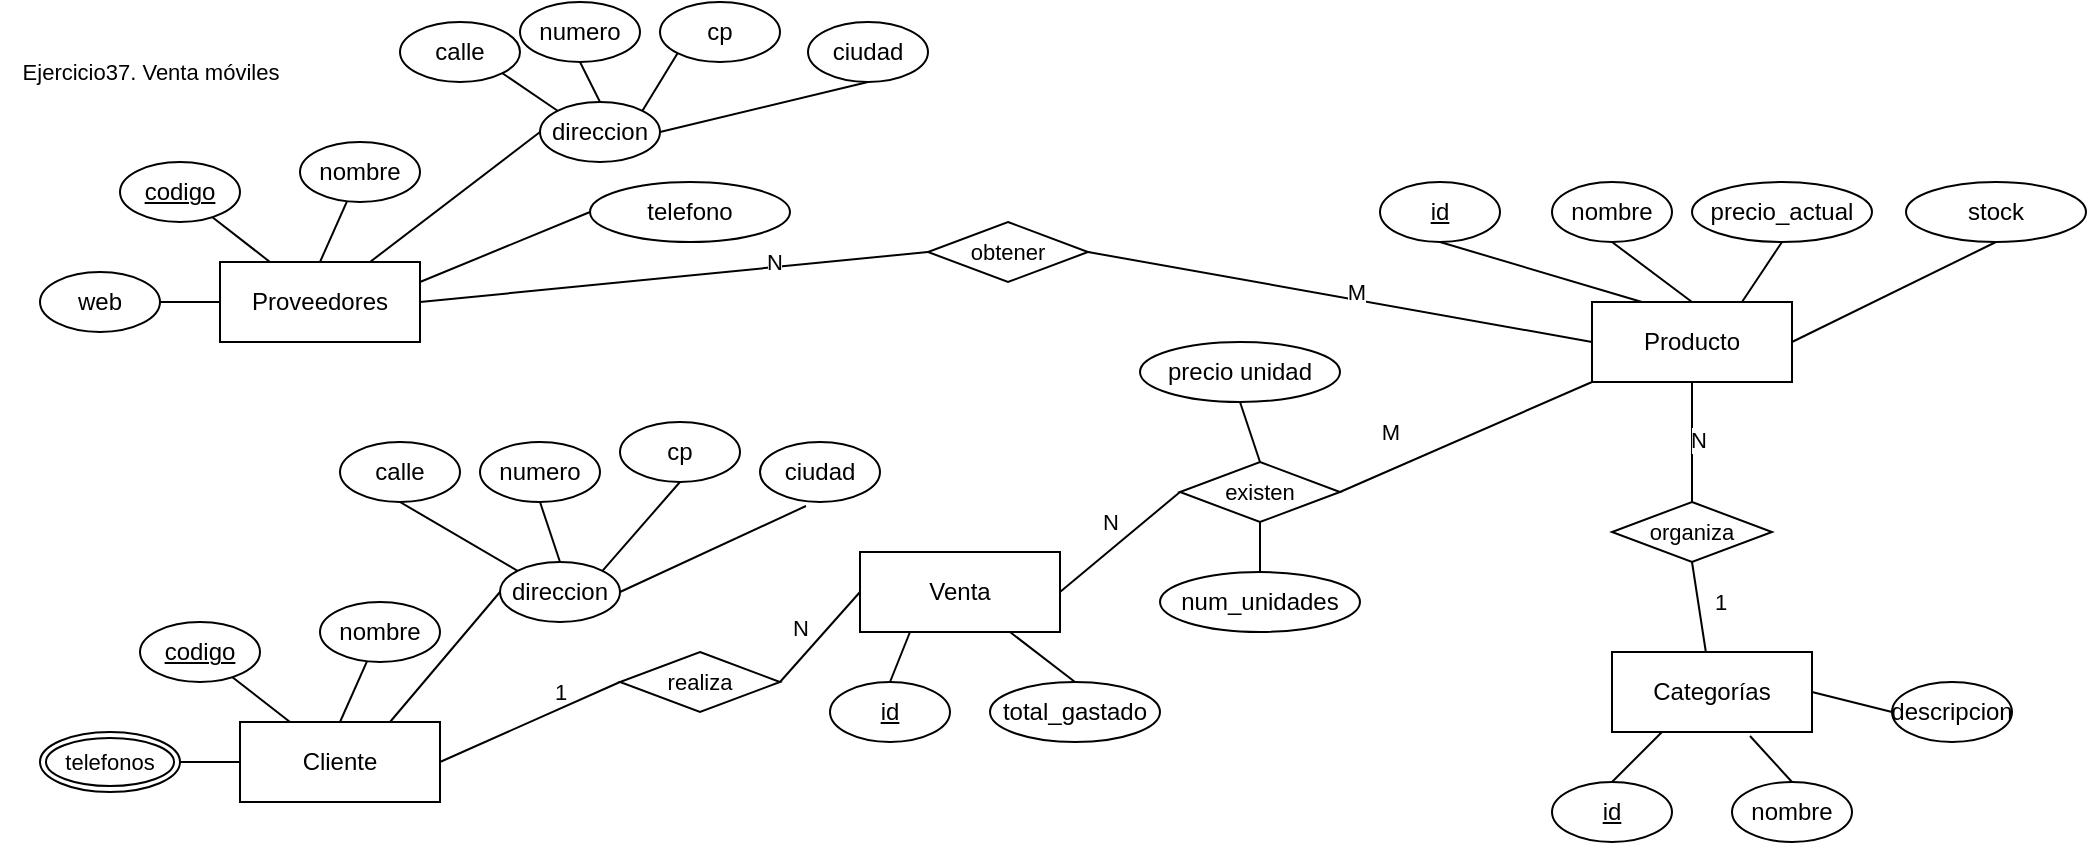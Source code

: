 <mxfile version="23.1.1" type="google">
  <diagram name="Página-1" id="SXlim0X6pfSWSHU0Xcik">
    <mxGraphModel grid="1" page="1" gridSize="10" guides="1" tooltips="1" connect="1" arrows="1" fold="1" pageScale="1" pageWidth="827" pageHeight="1169" math="0" shadow="0">
      <root>
        <mxCell id="0" />
        <mxCell id="1" parent="0" />
        <mxCell id="MciRSQjutUN6cyuomiRv-12" style="edgeStyle=none;shape=connector;rounded=0;orthogonalLoop=1;jettySize=auto;html=1;exitX=0.75;exitY=0;exitDx=0;exitDy=0;labelBackgroundColor=default;strokeColor=default;align=center;verticalAlign=middle;fontFamily=Helvetica;fontSize=11;fontColor=default;endArrow=none;endFill=0;entryX=0;entryY=0.5;entryDx=0;entryDy=0;" edge="1" parent="1" source="MciRSQjutUN6cyuomiRv-6" target="MciRSQjutUN6cyuomiRv-13">
          <mxGeometry relative="1" as="geometry">
            <mxPoint x="260" y="100" as="targetPoint" />
          </mxGeometry>
        </mxCell>
        <mxCell id="MciRSQjutUN6cyuomiRv-18" style="edgeStyle=none;shape=connector;rounded=0;orthogonalLoop=1;jettySize=auto;html=1;exitX=1;exitY=0.25;exitDx=0;exitDy=0;entryX=0;entryY=0.5;entryDx=0;entryDy=0;labelBackgroundColor=default;strokeColor=default;align=center;verticalAlign=middle;fontFamily=Helvetica;fontSize=11;fontColor=default;endArrow=none;endFill=0;" edge="1" parent="1" source="MciRSQjutUN6cyuomiRv-6" target="io4Z00HKoQc3IuGTcMF9-3">
          <mxGeometry relative="1" as="geometry">
            <mxPoint x="300" y="115" as="targetPoint" />
          </mxGeometry>
        </mxCell>
        <mxCell id="MciRSQjutUN6cyuomiRv-90" style="edgeStyle=none;shape=connector;rounded=0;orthogonalLoop=1;jettySize=auto;html=1;exitX=1;exitY=0.5;exitDx=0;exitDy=0;entryX=0;entryY=0.5;entryDx=0;entryDy=0;labelBackgroundColor=default;strokeColor=default;align=center;verticalAlign=middle;fontFamily=Helvetica;fontSize=11;fontColor=default;endArrow=none;endFill=0;" edge="1" parent="1" source="MciRSQjutUN6cyuomiRv-6" target="MciRSQjutUN6cyuomiRv-89">
          <mxGeometry relative="1" as="geometry" />
        </mxCell>
        <mxCell id="MciRSQjutUN6cyuomiRv-92" value="N" style="edgeLabel;html=1;align=center;verticalAlign=middle;resizable=0;points=[];fontSize=11;fontFamily=Helvetica;fontColor=default;" connectable="0" vertex="1" parent="MciRSQjutUN6cyuomiRv-90">
          <mxGeometry x="0.396" y="3" relative="1" as="geometry">
            <mxPoint as="offset" />
          </mxGeometry>
        </mxCell>
        <mxCell id="MciRSQjutUN6cyuomiRv-6" value="Proveedores" style="whiteSpace=wrap;html=1;align=center;" vertex="1" parent="1">
          <mxGeometry x="120" y="130" width="100" height="40" as="geometry" />
        </mxCell>
        <mxCell id="MciRSQjutUN6cyuomiRv-10" style="rounded=0;orthogonalLoop=1;jettySize=auto;html=1;entryX=0.25;entryY=0;entryDx=0;entryDy=0;endArrow=none;endFill=0;" edge="1" parent="1" source="MciRSQjutUN6cyuomiRv-7" target="MciRSQjutUN6cyuomiRv-6">
          <mxGeometry relative="1" as="geometry" />
        </mxCell>
        <mxCell id="MciRSQjutUN6cyuomiRv-7" value="codigo" style="ellipse;whiteSpace=wrap;html=1;align=center;fontStyle=4;" vertex="1" parent="1">
          <mxGeometry x="70" y="80" width="60" height="30" as="geometry" />
        </mxCell>
        <mxCell id="MciRSQjutUN6cyuomiRv-11" style="edgeStyle=none;shape=connector;rounded=0;orthogonalLoop=1;jettySize=auto;html=1;entryX=0.5;entryY=0;entryDx=0;entryDy=0;labelBackgroundColor=default;strokeColor=default;align=center;verticalAlign=middle;fontFamily=Helvetica;fontSize=11;fontColor=default;endArrow=none;endFill=0;" edge="1" parent="1" source="MciRSQjutUN6cyuomiRv-9" target="MciRSQjutUN6cyuomiRv-6">
          <mxGeometry relative="1" as="geometry" />
        </mxCell>
        <mxCell id="MciRSQjutUN6cyuomiRv-9" value="nombre" style="ellipse;whiteSpace=wrap;html=1;align=center;" vertex="1" parent="1">
          <mxGeometry x="160" y="70" width="60" height="30" as="geometry" />
        </mxCell>
        <mxCell id="MciRSQjutUN6cyuomiRv-27" style="edgeStyle=none;shape=connector;rounded=0;orthogonalLoop=1;jettySize=auto;html=1;exitX=1;exitY=0;exitDx=0;exitDy=0;entryX=0;entryY=1;entryDx=0;entryDy=0;labelBackgroundColor=default;strokeColor=default;align=center;verticalAlign=middle;fontFamily=Helvetica;fontSize=11;fontColor=default;endArrow=none;endFill=0;" edge="1" parent="1" source="MciRSQjutUN6cyuomiRv-13" target="MciRSQjutUN6cyuomiRv-21">
          <mxGeometry relative="1" as="geometry" />
        </mxCell>
        <mxCell id="MciRSQjutUN6cyuomiRv-28" style="edgeStyle=none;shape=connector;rounded=0;orthogonalLoop=1;jettySize=auto;html=1;exitX=1;exitY=0.5;exitDx=0;exitDy=0;entryX=0.5;entryY=1;entryDx=0;entryDy=0;labelBackgroundColor=default;strokeColor=default;align=center;verticalAlign=middle;fontFamily=Helvetica;fontSize=11;fontColor=default;endArrow=none;endFill=0;" edge="1" parent="1" source="MciRSQjutUN6cyuomiRv-13" target="MciRSQjutUN6cyuomiRv-22">
          <mxGeometry relative="1" as="geometry" />
        </mxCell>
        <mxCell id="MciRSQjutUN6cyuomiRv-13" value="direccion" style="ellipse;whiteSpace=wrap;html=1;align=center;" vertex="1" parent="1">
          <mxGeometry x="280" y="50" width="60" height="30" as="geometry" />
        </mxCell>
        <mxCell id="MciRSQjutUN6cyuomiRv-25" style="edgeStyle=none;shape=connector;rounded=0;orthogonalLoop=1;jettySize=auto;html=1;exitX=1;exitY=1;exitDx=0;exitDy=0;entryX=0;entryY=0;entryDx=0;entryDy=0;labelBackgroundColor=default;strokeColor=default;align=center;verticalAlign=middle;fontFamily=Helvetica;fontSize=11;fontColor=default;endArrow=none;endFill=0;" edge="1" parent="1" source="MciRSQjutUN6cyuomiRv-19" target="MciRSQjutUN6cyuomiRv-13">
          <mxGeometry relative="1" as="geometry" />
        </mxCell>
        <mxCell id="MciRSQjutUN6cyuomiRv-19" value="calle" style="ellipse;whiteSpace=wrap;html=1;align=center;" vertex="1" parent="1">
          <mxGeometry x="210" y="10" width="60" height="30" as="geometry" />
        </mxCell>
        <mxCell id="MciRSQjutUN6cyuomiRv-26" style="edgeStyle=none;shape=connector;rounded=0;orthogonalLoop=1;jettySize=auto;html=1;exitX=0.5;exitY=1;exitDx=0;exitDy=0;entryX=0.5;entryY=0;entryDx=0;entryDy=0;labelBackgroundColor=default;strokeColor=default;align=center;verticalAlign=middle;fontFamily=Helvetica;fontSize=11;fontColor=default;endArrow=none;endFill=0;" edge="1" parent="1" source="MciRSQjutUN6cyuomiRv-20" target="MciRSQjutUN6cyuomiRv-13">
          <mxGeometry relative="1" as="geometry" />
        </mxCell>
        <mxCell id="MciRSQjutUN6cyuomiRv-20" value="numero" style="ellipse;whiteSpace=wrap;html=1;align=center;" vertex="1" parent="1">
          <mxGeometry x="270" width="60" height="30" as="geometry" />
        </mxCell>
        <mxCell id="MciRSQjutUN6cyuomiRv-21" value="cp" style="ellipse;whiteSpace=wrap;html=1;align=center;" vertex="1" parent="1">
          <mxGeometry x="340" width="60" height="30" as="geometry" />
        </mxCell>
        <mxCell id="MciRSQjutUN6cyuomiRv-22" value="ciudad" style="ellipse;whiteSpace=wrap;html=1;align=center;" vertex="1" parent="1">
          <mxGeometry x="414" y="10" width="60" height="30" as="geometry" />
        </mxCell>
        <mxCell id="MciRSQjutUN6cyuomiRv-76" style="edgeStyle=none;shape=connector;rounded=0;orthogonalLoop=1;jettySize=auto;html=1;exitX=0.25;exitY=0;exitDx=0;exitDy=0;entryX=0.5;entryY=1;entryDx=0;entryDy=0;labelBackgroundColor=default;strokeColor=default;align=center;verticalAlign=middle;fontFamily=Helvetica;fontSize=11;fontColor=default;endArrow=none;endFill=0;" edge="1" parent="1" source="MciRSQjutUN6cyuomiRv-29" target="MciRSQjutUN6cyuomiRv-30">
          <mxGeometry relative="1" as="geometry" />
        </mxCell>
        <mxCell id="MciRSQjutUN6cyuomiRv-77" style="edgeStyle=none;shape=connector;rounded=0;orthogonalLoop=1;jettySize=auto;html=1;exitX=0.5;exitY=0;exitDx=0;exitDy=0;entryX=0.5;entryY=1;entryDx=0;entryDy=0;labelBackgroundColor=default;strokeColor=default;align=center;verticalAlign=middle;fontFamily=Helvetica;fontSize=11;fontColor=default;endArrow=none;endFill=0;" edge="1" parent="1" source="MciRSQjutUN6cyuomiRv-29" target="MciRSQjutUN6cyuomiRv-31">
          <mxGeometry relative="1" as="geometry" />
        </mxCell>
        <mxCell id="MciRSQjutUN6cyuomiRv-78" style="edgeStyle=none;shape=connector;rounded=0;orthogonalLoop=1;jettySize=auto;html=1;exitX=0.75;exitY=0;exitDx=0;exitDy=0;entryX=0.5;entryY=1;entryDx=0;entryDy=0;labelBackgroundColor=default;strokeColor=default;align=center;verticalAlign=middle;fontFamily=Helvetica;fontSize=11;fontColor=default;endArrow=none;endFill=0;" edge="1" parent="1" source="MciRSQjutUN6cyuomiRv-29" target="MciRSQjutUN6cyuomiRv-32">
          <mxGeometry relative="1" as="geometry" />
        </mxCell>
        <mxCell id="MciRSQjutUN6cyuomiRv-79" style="edgeStyle=none;shape=connector;rounded=0;orthogonalLoop=1;jettySize=auto;html=1;exitX=1;exitY=0.5;exitDx=0;exitDy=0;entryX=0.5;entryY=1;entryDx=0;entryDy=0;labelBackgroundColor=default;strokeColor=default;align=center;verticalAlign=middle;fontFamily=Helvetica;fontSize=11;fontColor=default;endArrow=none;endFill=0;" edge="1" parent="1" source="MciRSQjutUN6cyuomiRv-29" target="MciRSQjutUN6cyuomiRv-33">
          <mxGeometry relative="1" as="geometry" />
        </mxCell>
        <mxCell id="MciRSQjutUN6cyuomiRv-29" value="Producto" style="whiteSpace=wrap;html=1;align=center;" vertex="1" parent="1">
          <mxGeometry x="806" y="150" width="100" height="40" as="geometry" />
        </mxCell>
        <mxCell id="MciRSQjutUN6cyuomiRv-30" value="id" style="ellipse;whiteSpace=wrap;html=1;align=center;fontStyle=4;" vertex="1" parent="1">
          <mxGeometry x="700" y="90" width="60" height="30" as="geometry" />
        </mxCell>
        <mxCell id="MciRSQjutUN6cyuomiRv-31" value="nombre" style="ellipse;whiteSpace=wrap;html=1;align=center;" vertex="1" parent="1">
          <mxGeometry x="786" y="90" width="60" height="30" as="geometry" />
        </mxCell>
        <mxCell id="MciRSQjutUN6cyuomiRv-32" value="precio_actual" style="ellipse;whiteSpace=wrap;html=1;align=center;" vertex="1" parent="1">
          <mxGeometry x="856" y="90" width="90" height="30" as="geometry" />
        </mxCell>
        <mxCell id="MciRSQjutUN6cyuomiRv-33" value="stock" style="ellipse;whiteSpace=wrap;html=1;align=center;" vertex="1" parent="1">
          <mxGeometry x="963" y="90" width="90" height="30" as="geometry" />
        </mxCell>
        <mxCell id="MciRSQjutUN6cyuomiRv-35" value="Categorías" style="whiteSpace=wrap;html=1;align=center;" vertex="1" parent="1">
          <mxGeometry x="816" y="325" width="100" height="40" as="geometry" />
        </mxCell>
        <mxCell id="MciRSQjutUN6cyuomiRv-44" style="edgeStyle=none;shape=connector;rounded=0;orthogonalLoop=1;jettySize=auto;html=1;exitX=0.5;exitY=0;exitDx=0;exitDy=0;entryX=0.25;entryY=1;entryDx=0;entryDy=0;labelBackgroundColor=default;strokeColor=default;align=center;verticalAlign=middle;fontFamily=Helvetica;fontSize=11;fontColor=default;endArrow=none;endFill=0;" edge="1" parent="1" source="MciRSQjutUN6cyuomiRv-36" target="MciRSQjutUN6cyuomiRv-35">
          <mxGeometry relative="1" as="geometry" />
        </mxCell>
        <mxCell id="MciRSQjutUN6cyuomiRv-36" value="id" style="ellipse;whiteSpace=wrap;html=1;align=center;fontStyle=4;" vertex="1" parent="1">
          <mxGeometry x="786" y="390" width="60" height="30" as="geometry" />
        </mxCell>
        <mxCell id="MciRSQjutUN6cyuomiRv-39" style="edgeStyle=none;shape=connector;rounded=0;orthogonalLoop=1;jettySize=auto;html=1;exitX=0.5;exitY=0;exitDx=0;exitDy=0;entryX=0.5;entryY=1;entryDx=0;entryDy=0;labelBackgroundColor=default;strokeColor=default;align=center;verticalAlign=middle;fontFamily=Helvetica;fontSize=11;fontColor=default;endArrow=none;endFill=0;" edge="1" parent="1" source="MciRSQjutUN6cyuomiRv-38" target="MciRSQjutUN6cyuomiRv-29">
          <mxGeometry relative="1" as="geometry" />
        </mxCell>
        <mxCell id="MciRSQjutUN6cyuomiRv-41" value="N" style="edgeLabel;html=1;align=center;verticalAlign=middle;resizable=0;points=[];fontSize=11;fontFamily=Helvetica;fontColor=default;" connectable="0" vertex="1" parent="MciRSQjutUN6cyuomiRv-39">
          <mxGeometry x="0.033" y="-3" relative="1" as="geometry">
            <mxPoint as="offset" />
          </mxGeometry>
        </mxCell>
        <mxCell id="MciRSQjutUN6cyuomiRv-40" value="1" style="edgeStyle=none;shape=connector;rounded=0;orthogonalLoop=1;jettySize=auto;html=1;exitX=0.5;exitY=1;exitDx=0;exitDy=0;labelBackgroundColor=default;strokeColor=default;align=center;verticalAlign=middle;fontFamily=Helvetica;fontSize=11;fontColor=default;endArrow=none;endFill=0;" edge="1" parent="1" source="MciRSQjutUN6cyuomiRv-38" target="MciRSQjutUN6cyuomiRv-35">
          <mxGeometry x="-0.038" y="11" relative="1" as="geometry">
            <mxPoint as="offset" />
          </mxGeometry>
        </mxCell>
        <mxCell id="MciRSQjutUN6cyuomiRv-38" value="organiza" style="shape=rhombus;perimeter=rhombusPerimeter;whiteSpace=wrap;html=1;align=center;fontFamily=Helvetica;fontSize=11;fontColor=default;" vertex="1" parent="1">
          <mxGeometry x="816" y="250" width="80" height="30" as="geometry" />
        </mxCell>
        <mxCell id="MciRSQjutUN6cyuomiRv-43" value="nombre" style="ellipse;whiteSpace=wrap;html=1;align=center;" vertex="1" parent="1">
          <mxGeometry x="876" y="390" width="60" height="30" as="geometry" />
        </mxCell>
        <mxCell id="MciRSQjutUN6cyuomiRv-45" style="edgeStyle=none;shape=connector;rounded=0;orthogonalLoop=1;jettySize=auto;html=1;exitX=0.5;exitY=0;exitDx=0;exitDy=0;entryX=0.69;entryY=1.05;entryDx=0;entryDy=0;entryPerimeter=0;labelBackgroundColor=default;strokeColor=default;align=center;verticalAlign=middle;fontFamily=Helvetica;fontSize=11;fontColor=default;endArrow=none;endFill=0;" edge="1" parent="1" source="MciRSQjutUN6cyuomiRv-43" target="MciRSQjutUN6cyuomiRv-35">
          <mxGeometry relative="1" as="geometry" />
        </mxCell>
        <mxCell id="MciRSQjutUN6cyuomiRv-47" style="edgeStyle=none;shape=connector;rounded=0;orthogonalLoop=1;jettySize=auto;html=1;exitX=0;exitY=0.5;exitDx=0;exitDy=0;entryX=1;entryY=0.5;entryDx=0;entryDy=0;labelBackgroundColor=default;strokeColor=default;align=center;verticalAlign=middle;fontFamily=Helvetica;fontSize=11;fontColor=default;endArrow=none;endFill=0;" edge="1" parent="1" source="MciRSQjutUN6cyuomiRv-46" target="MciRSQjutUN6cyuomiRv-35">
          <mxGeometry relative="1" as="geometry" />
        </mxCell>
        <mxCell id="MciRSQjutUN6cyuomiRv-46" value="descripcion" style="ellipse;whiteSpace=wrap;html=1;align=center;" vertex="1" parent="1">
          <mxGeometry x="956" y="340" width="60" height="30" as="geometry" />
        </mxCell>
        <mxCell id="MciRSQjutUN6cyuomiRv-50" style="edgeStyle=none;shape=connector;rounded=0;orthogonalLoop=1;jettySize=auto;html=1;exitX=0.75;exitY=0;exitDx=0;exitDy=0;labelBackgroundColor=default;strokeColor=default;align=center;verticalAlign=middle;fontFamily=Helvetica;fontSize=11;fontColor=default;endArrow=none;endFill=0;entryX=0;entryY=0.5;entryDx=0;entryDy=0;" edge="1" parent="1" source="MciRSQjutUN6cyuomiRv-51" target="MciRSQjutUN6cyuomiRv-56">
          <mxGeometry relative="1" as="geometry">
            <mxPoint x="270" y="330" as="targetPoint" />
          </mxGeometry>
        </mxCell>
        <mxCell id="MciRSQjutUN6cyuomiRv-66" style="edgeStyle=none;shape=connector;rounded=0;orthogonalLoop=1;jettySize=auto;html=1;exitX=1;exitY=0.5;exitDx=0;exitDy=0;labelBackgroundColor=default;strokeColor=default;align=center;verticalAlign=middle;fontFamily=Helvetica;fontSize=11;fontColor=default;endArrow=none;endFill=0;" edge="1" parent="1" source="MciRSQjutUN6cyuomiRv-51">
          <mxGeometry relative="1" as="geometry">
            <mxPoint x="320" y="340" as="targetPoint" />
          </mxGeometry>
        </mxCell>
        <mxCell id="io4Z00HKoQc3IuGTcMF9-2" style="edgeStyle=orthogonalEdgeStyle;rounded=0;orthogonalLoop=1;jettySize=auto;html=1;exitX=0;exitY=0.5;exitDx=0;exitDy=0;entryX=1;entryY=0.5;entryDx=0;entryDy=0;endArrow=none;endFill=0;" edge="1" parent="1" source="MciRSQjutUN6cyuomiRv-51" target="io4Z00HKoQc3IuGTcMF9-1">
          <mxGeometry relative="1" as="geometry" />
        </mxCell>
        <mxCell id="MciRSQjutUN6cyuomiRv-51" value="Cliente" style="whiteSpace=wrap;html=1;align=center;" vertex="1" parent="1">
          <mxGeometry x="130" y="360" width="100" height="40" as="geometry" />
        </mxCell>
        <mxCell id="MciRSQjutUN6cyuomiRv-52" style="rounded=0;orthogonalLoop=1;jettySize=auto;html=1;entryX=0.25;entryY=0;entryDx=0;entryDy=0;endArrow=none;endFill=0;" edge="1" parent="1" source="MciRSQjutUN6cyuomiRv-53" target="MciRSQjutUN6cyuomiRv-51">
          <mxGeometry relative="1" as="geometry" />
        </mxCell>
        <mxCell id="MciRSQjutUN6cyuomiRv-53" value="codigo" style="ellipse;whiteSpace=wrap;html=1;align=center;fontStyle=4;" vertex="1" parent="1">
          <mxGeometry x="80" y="310" width="60" height="30" as="geometry" />
        </mxCell>
        <mxCell id="MciRSQjutUN6cyuomiRv-54" style="edgeStyle=none;shape=connector;rounded=0;orthogonalLoop=1;jettySize=auto;html=1;entryX=0.5;entryY=0;entryDx=0;entryDy=0;labelBackgroundColor=default;strokeColor=default;align=center;verticalAlign=middle;fontFamily=Helvetica;fontSize=11;fontColor=default;endArrow=none;endFill=0;" edge="1" parent="1" source="MciRSQjutUN6cyuomiRv-55" target="MciRSQjutUN6cyuomiRv-51">
          <mxGeometry relative="1" as="geometry" />
        </mxCell>
        <mxCell id="MciRSQjutUN6cyuomiRv-55" value="nombre" style="ellipse;whiteSpace=wrap;html=1;align=center;" vertex="1" parent="1">
          <mxGeometry x="170" y="300" width="60" height="30" as="geometry" />
        </mxCell>
        <mxCell id="MciRSQjutUN6cyuomiRv-61" style="edgeStyle=none;shape=connector;rounded=0;orthogonalLoop=1;jettySize=auto;html=1;exitX=0;exitY=0;exitDx=0;exitDy=0;entryX=0.5;entryY=1;entryDx=0;entryDy=0;labelBackgroundColor=default;strokeColor=default;align=center;verticalAlign=middle;fontFamily=Helvetica;fontSize=11;fontColor=default;endArrow=none;endFill=0;" edge="1" parent="1" source="MciRSQjutUN6cyuomiRv-56" target="MciRSQjutUN6cyuomiRv-57">
          <mxGeometry relative="1" as="geometry" />
        </mxCell>
        <mxCell id="MciRSQjutUN6cyuomiRv-62" style="edgeStyle=none;shape=connector;rounded=0;orthogonalLoop=1;jettySize=auto;html=1;exitX=0.5;exitY=0;exitDx=0;exitDy=0;entryX=0.5;entryY=1;entryDx=0;entryDy=0;labelBackgroundColor=default;strokeColor=default;align=center;verticalAlign=middle;fontFamily=Helvetica;fontSize=11;fontColor=default;endArrow=none;endFill=0;" edge="1" parent="1" source="MciRSQjutUN6cyuomiRv-56" target="MciRSQjutUN6cyuomiRv-58">
          <mxGeometry relative="1" as="geometry" />
        </mxCell>
        <mxCell id="MciRSQjutUN6cyuomiRv-63" style="edgeStyle=none;shape=connector;rounded=0;orthogonalLoop=1;jettySize=auto;html=1;exitX=1;exitY=0;exitDx=0;exitDy=0;entryX=0.5;entryY=1;entryDx=0;entryDy=0;labelBackgroundColor=default;strokeColor=default;align=center;verticalAlign=middle;fontFamily=Helvetica;fontSize=11;fontColor=default;endArrow=none;endFill=0;" edge="1" parent="1" source="MciRSQjutUN6cyuomiRv-56" target="MciRSQjutUN6cyuomiRv-59">
          <mxGeometry relative="1" as="geometry" />
        </mxCell>
        <mxCell id="MciRSQjutUN6cyuomiRv-56" value="direccion" style="ellipse;whiteSpace=wrap;html=1;align=center;" vertex="1" parent="1">
          <mxGeometry x="260" y="280" width="60" height="30" as="geometry" />
        </mxCell>
        <mxCell id="MciRSQjutUN6cyuomiRv-57" value="calle" style="ellipse;whiteSpace=wrap;html=1;align=center;" vertex="1" parent="1">
          <mxGeometry x="180" y="220" width="60" height="30" as="geometry" />
        </mxCell>
        <mxCell id="MciRSQjutUN6cyuomiRv-58" value="numero" style="ellipse;whiteSpace=wrap;html=1;align=center;" vertex="1" parent="1">
          <mxGeometry x="250" y="220" width="60" height="30" as="geometry" />
        </mxCell>
        <mxCell id="MciRSQjutUN6cyuomiRv-59" value="cp" style="ellipse;whiteSpace=wrap;html=1;align=center;" vertex="1" parent="1">
          <mxGeometry x="320" y="210" width="60" height="30" as="geometry" />
        </mxCell>
        <mxCell id="MciRSQjutUN6cyuomiRv-60" value="ciudad" style="ellipse;whiteSpace=wrap;html=1;align=center;" vertex="1" parent="1">
          <mxGeometry x="390" y="220" width="60" height="30" as="geometry" />
        </mxCell>
        <mxCell id="MciRSQjutUN6cyuomiRv-64" style="edgeStyle=none;shape=connector;rounded=0;orthogonalLoop=1;jettySize=auto;html=1;exitX=1;exitY=0.5;exitDx=0;exitDy=0;entryX=0.383;entryY=1.067;entryDx=0;entryDy=0;entryPerimeter=0;labelBackgroundColor=default;strokeColor=default;align=center;verticalAlign=middle;fontFamily=Helvetica;fontSize=11;fontColor=default;endArrow=none;endFill=0;" edge="1" parent="1" source="MciRSQjutUN6cyuomiRv-56" target="MciRSQjutUN6cyuomiRv-60">
          <mxGeometry relative="1" as="geometry" />
        </mxCell>
        <mxCell id="MciRSQjutUN6cyuomiRv-71" style="edgeStyle=none;shape=connector;rounded=0;orthogonalLoop=1;jettySize=auto;html=1;exitX=1;exitY=0.5;exitDx=0;exitDy=0;labelBackgroundColor=default;strokeColor=default;align=center;verticalAlign=middle;fontFamily=Helvetica;fontSize=11;fontColor=default;endArrow=none;endFill=0;entryX=0;entryY=0.5;entryDx=0;entryDy=0;" edge="1" parent="1" source="MciRSQjutUN6cyuomiRv-65" target="MciRSQjutUN6cyuomiRv-72">
          <mxGeometry relative="1" as="geometry">
            <mxPoint x="570" y="250" as="targetPoint" />
          </mxGeometry>
        </mxCell>
        <mxCell id="MciRSQjutUN6cyuomiRv-65" value="Venta" style="whiteSpace=wrap;html=1;align=center;" vertex="1" parent="1">
          <mxGeometry x="440" y="275" width="100" height="40" as="geometry" />
        </mxCell>
        <mxCell id="MciRSQjutUN6cyuomiRv-68" style="edgeStyle=none;shape=connector;rounded=0;orthogonalLoop=1;jettySize=auto;html=1;exitX=1;exitY=0.5;exitDx=0;exitDy=0;entryX=0;entryY=0.5;entryDx=0;entryDy=0;labelBackgroundColor=default;strokeColor=default;align=center;verticalAlign=middle;fontFamily=Helvetica;fontSize=11;fontColor=default;endArrow=none;endFill=0;" edge="1" parent="1" source="MciRSQjutUN6cyuomiRv-67" target="MciRSQjutUN6cyuomiRv-65">
          <mxGeometry relative="1" as="geometry" />
        </mxCell>
        <mxCell id="MciRSQjutUN6cyuomiRv-67" value="realiza" style="shape=rhombus;perimeter=rhombusPerimeter;whiteSpace=wrap;html=1;align=center;fontFamily=Helvetica;fontSize=11;fontColor=default;" vertex="1" parent="1">
          <mxGeometry x="320" y="325" width="80" height="30" as="geometry" />
        </mxCell>
        <mxCell id="MciRSQjutUN6cyuomiRv-69" value="1" style="text;html=1;align=center;verticalAlign=middle;resizable=0;points=[];autosize=1;strokeColor=none;fillColor=none;fontSize=11;fontFamily=Helvetica;fontColor=default;" vertex="1" parent="1">
          <mxGeometry x="275" y="330" width="30" height="30" as="geometry" />
        </mxCell>
        <mxCell id="MciRSQjutUN6cyuomiRv-70" value="N" style="text;html=1;align=center;verticalAlign=middle;resizable=0;points=[];autosize=1;strokeColor=none;fillColor=none;fontSize=11;fontFamily=Helvetica;fontColor=default;" vertex="1" parent="1">
          <mxGeometry x="395" y="298" width="30" height="30" as="geometry" />
        </mxCell>
        <mxCell id="MciRSQjutUN6cyuomiRv-73" style="edgeStyle=none;shape=connector;rounded=0;orthogonalLoop=1;jettySize=auto;html=1;exitX=1;exitY=0.5;exitDx=0;exitDy=0;entryX=0;entryY=1;entryDx=0;entryDy=0;labelBackgroundColor=default;strokeColor=default;align=center;verticalAlign=middle;fontFamily=Helvetica;fontSize=11;fontColor=default;endArrow=none;endFill=0;" edge="1" parent="1" source="MciRSQjutUN6cyuomiRv-72" target="MciRSQjutUN6cyuomiRv-29">
          <mxGeometry relative="1" as="geometry">
            <mxPoint x="786" y="255" as="sourcePoint" />
          </mxGeometry>
        </mxCell>
        <mxCell id="MciRSQjutUN6cyuomiRv-82" style="edgeStyle=none;shape=connector;rounded=0;orthogonalLoop=1;jettySize=auto;html=1;exitX=0.5;exitY=1;exitDx=0;exitDy=0;entryX=0.5;entryY=0;entryDx=0;entryDy=0;labelBackgroundColor=default;strokeColor=default;align=center;verticalAlign=middle;fontFamily=Helvetica;fontSize=11;fontColor=default;endArrow=none;endFill=0;" edge="1" parent="1" source="MciRSQjutUN6cyuomiRv-72" target="MciRSQjutUN6cyuomiRv-80">
          <mxGeometry relative="1" as="geometry" />
        </mxCell>
        <mxCell id="MciRSQjutUN6cyuomiRv-83" style="edgeStyle=none;shape=connector;rounded=0;orthogonalLoop=1;jettySize=auto;html=1;exitX=0.5;exitY=0;exitDx=0;exitDy=0;entryX=0.5;entryY=1;entryDx=0;entryDy=0;labelBackgroundColor=default;strokeColor=default;align=center;verticalAlign=middle;fontFamily=Helvetica;fontSize=11;fontColor=default;endArrow=none;endFill=0;" edge="1" parent="1" source="MciRSQjutUN6cyuomiRv-72" target="MciRSQjutUN6cyuomiRv-81">
          <mxGeometry relative="1" as="geometry" />
        </mxCell>
        <mxCell id="MciRSQjutUN6cyuomiRv-72" value="existen" style="shape=rhombus;perimeter=rhombusPerimeter;whiteSpace=wrap;html=1;align=center;fontFamily=Helvetica;fontSize=11;fontColor=default;" vertex="1" parent="1">
          <mxGeometry x="600" y="230" width="80" height="30" as="geometry" />
        </mxCell>
        <mxCell id="MciRSQjutUN6cyuomiRv-74" value="N" style="text;html=1;align=center;verticalAlign=middle;resizable=0;points=[];autosize=1;strokeColor=none;fillColor=none;fontSize=11;fontFamily=Helvetica;fontColor=default;" vertex="1" parent="1">
          <mxGeometry x="550" y="245" width="30" height="30" as="geometry" />
        </mxCell>
        <mxCell id="MciRSQjutUN6cyuomiRv-75" value="M" style="text;html=1;align=center;verticalAlign=middle;resizable=0;points=[];autosize=1;strokeColor=none;fillColor=none;fontSize=11;fontFamily=Helvetica;fontColor=default;" vertex="1" parent="1">
          <mxGeometry x="690" y="200" width="30" height="30" as="geometry" />
        </mxCell>
        <mxCell id="MciRSQjutUN6cyuomiRv-80" value="num_unidades" style="ellipse;whiteSpace=wrap;html=1;align=center;" vertex="1" parent="1">
          <mxGeometry x="590" y="285" width="100" height="30" as="geometry" />
        </mxCell>
        <mxCell id="MciRSQjutUN6cyuomiRv-81" value="precio unidad" style="ellipse;whiteSpace=wrap;html=1;align=center;" vertex="1" parent="1">
          <mxGeometry x="580" y="170" width="100" height="30" as="geometry" />
        </mxCell>
        <mxCell id="MciRSQjutUN6cyuomiRv-88" style="edgeStyle=none;shape=connector;rounded=0;orthogonalLoop=1;jettySize=auto;html=1;exitX=0.5;exitY=0;exitDx=0;exitDy=0;entryX=0.25;entryY=1;entryDx=0;entryDy=0;labelBackgroundColor=default;strokeColor=default;align=center;verticalAlign=middle;fontFamily=Helvetica;fontSize=11;fontColor=default;endArrow=none;endFill=0;" edge="1" parent="1" source="MciRSQjutUN6cyuomiRv-84" target="MciRSQjutUN6cyuomiRv-65">
          <mxGeometry relative="1" as="geometry" />
        </mxCell>
        <mxCell id="MciRSQjutUN6cyuomiRv-84" value="id" style="ellipse;whiteSpace=wrap;html=1;align=center;fontStyle=4;" vertex="1" parent="1">
          <mxGeometry x="425" y="340" width="60" height="30" as="geometry" />
        </mxCell>
        <mxCell id="MciRSQjutUN6cyuomiRv-87" style="edgeStyle=none;shape=connector;rounded=0;orthogonalLoop=1;jettySize=auto;html=1;exitX=0.5;exitY=0;exitDx=0;exitDy=0;entryX=0.75;entryY=1;entryDx=0;entryDy=0;labelBackgroundColor=default;strokeColor=default;align=center;verticalAlign=middle;fontFamily=Helvetica;fontSize=11;fontColor=default;endArrow=none;endFill=0;" edge="1" parent="1" source="MciRSQjutUN6cyuomiRv-86" target="MciRSQjutUN6cyuomiRv-65">
          <mxGeometry relative="1" as="geometry" />
        </mxCell>
        <mxCell id="MciRSQjutUN6cyuomiRv-86" value="total_gastado" style="ellipse;whiteSpace=wrap;html=1;align=center;" vertex="1" parent="1">
          <mxGeometry x="505" y="340" width="85" height="30" as="geometry" />
        </mxCell>
        <mxCell id="MciRSQjutUN6cyuomiRv-91" style="edgeStyle=none;shape=connector;rounded=0;orthogonalLoop=1;jettySize=auto;html=1;exitX=1;exitY=0.5;exitDx=0;exitDy=0;entryX=0;entryY=0.5;entryDx=0;entryDy=0;labelBackgroundColor=default;strokeColor=default;align=center;verticalAlign=middle;fontFamily=Helvetica;fontSize=11;fontColor=default;endArrow=none;endFill=0;" edge="1" parent="1" source="MciRSQjutUN6cyuomiRv-89" target="MciRSQjutUN6cyuomiRv-29">
          <mxGeometry relative="1" as="geometry" />
        </mxCell>
        <mxCell id="MciRSQjutUN6cyuomiRv-93" value="M" style="edgeLabel;html=1;align=center;verticalAlign=middle;resizable=0;points=[];fontSize=11;fontFamily=Helvetica;fontColor=default;" connectable="0" vertex="1" parent="MciRSQjutUN6cyuomiRv-91">
          <mxGeometry x="0.058" y="4" relative="1" as="geometry">
            <mxPoint as="offset" />
          </mxGeometry>
        </mxCell>
        <mxCell id="MciRSQjutUN6cyuomiRv-89" value="obtener" style="shape=rhombus;perimeter=rhombusPerimeter;whiteSpace=wrap;html=1;align=center;fontFamily=Helvetica;fontSize=11;fontColor=default;" vertex="1" parent="1">
          <mxGeometry x="474" y="110" width="80" height="30" as="geometry" />
        </mxCell>
        <mxCell id="MciRSQjutUN6cyuomiRv-94" value="Ejercicio37. Venta móviles" style="text;html=1;align=center;verticalAlign=middle;resizable=0;points=[];autosize=1;strokeColor=none;fillColor=none;fontSize=11;fontFamily=Helvetica;fontColor=default;" vertex="1" parent="1">
          <mxGeometry x="10" y="20" width="150" height="30" as="geometry" />
        </mxCell>
        <mxCell id="io4Z00HKoQc3IuGTcMF9-1" value="telefonos" style="ellipse;shape=doubleEllipse;margin=3;whiteSpace=wrap;html=1;align=center;fontFamily=Helvetica;fontSize=11;fontColor=default;" vertex="1" parent="1">
          <mxGeometry x="30" y="365" width="70" height="30" as="geometry" />
        </mxCell>
        <mxCell id="io4Z00HKoQc3IuGTcMF9-3" value="telefono" style="ellipse;whiteSpace=wrap;html=1;align=center;" vertex="1" parent="1">
          <mxGeometry x="305" y="90" width="100" height="30" as="geometry" />
        </mxCell>
        <mxCell id="io4Z00HKoQc3IuGTcMF9-5" style="edgeStyle=none;shape=connector;rounded=0;orthogonalLoop=1;jettySize=auto;html=1;entryX=0;entryY=0.5;entryDx=0;entryDy=0;labelBackgroundColor=default;strokeColor=default;align=center;verticalAlign=middle;fontFamily=Helvetica;fontSize=11;fontColor=default;endArrow=none;endFill=0;" edge="1" parent="1" source="io4Z00HKoQc3IuGTcMF9-4" target="MciRSQjutUN6cyuomiRv-6">
          <mxGeometry relative="1" as="geometry" />
        </mxCell>
        <mxCell id="io4Z00HKoQc3IuGTcMF9-4" value="web" style="ellipse;whiteSpace=wrap;html=1;align=center;" vertex="1" parent="1">
          <mxGeometry x="30" y="135" width="60" height="30" as="geometry" />
        </mxCell>
      </root>
    </mxGraphModel>
  </diagram>
</mxfile>
